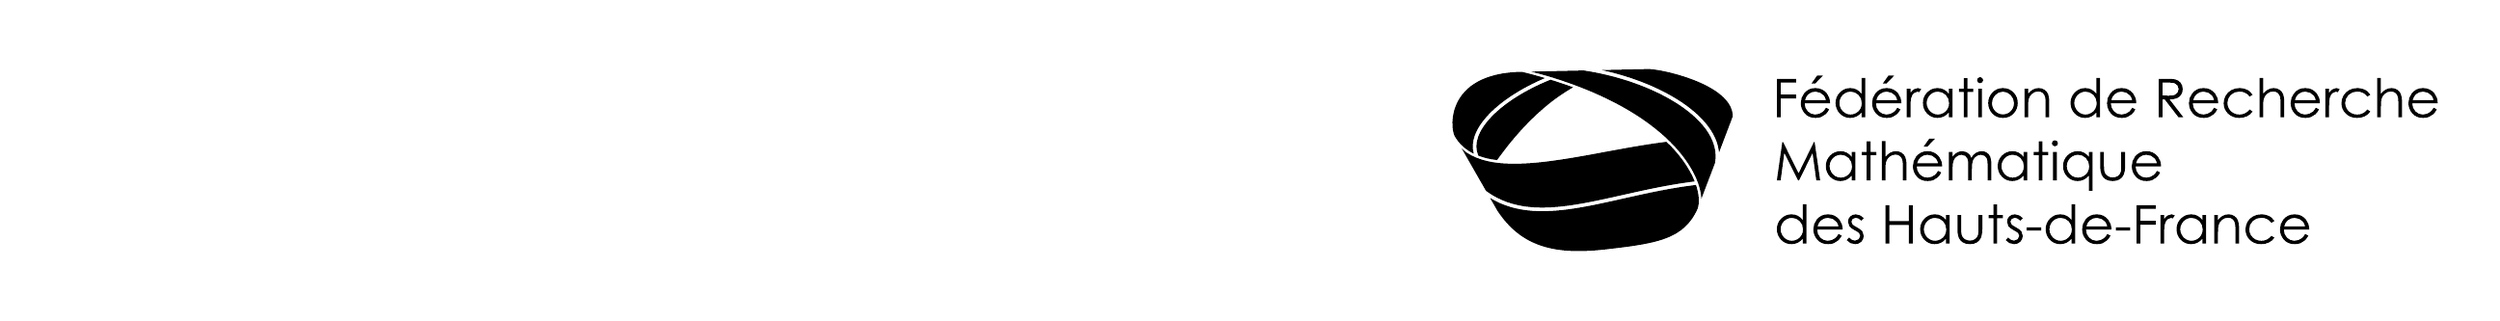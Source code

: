 % auteur du logo : Kroum Tzanev
% date : 29 juin 2020
% taille : 400x100 (rapport 4:1)
\usetikzlibrary{svg.path}


\begin{tikzpicture}[x=1pt,y=1pt,yscale=-1]
  \clip svg{M 0 0 H 400 V 100 H 0 Z};
  % Logo
  \begin{scope}[fill=black]
    \fill svg{M 97.83 43.18 C 93.97 43.66 90.03 44.28 86.05 44.95 C 81.97 45.65 77.87 46.42 73.8 47.16 C 69.73 47.93 65.7 48.66 61.75 49.3 C 57.81 49.94 53.98 50.5 50.29 50.87 C 48.44 51.06 46.64 51.2 44.88 51.28 C 43.13 51.38 41.42 51.41 39.77 51.38 C 38.12 51.35 36.53 51.26 34.99 51.1 C 33.45 50.94 31.99 50.68 30.58 50.36 C 29.22 50.04 27.88 49.62 26.59 49.09 C 25.36 48.6 24.19 47.98 23.08 47.26 H 23.07 C 22.39 46.81 21.82 46.23 21.21 45.69 L 26.56 55.03 L 30.32 61.59 C 30.4 61.61 30.47 61.64 30.54 61.69 C 40.13 68.68 51.69 68.71 64.96 66.48 C 78.05 64.28 92.71 59.89 108.47 58 C 108.13 57.17 107.77 56.35 107.37 55.55 C 106.8 54.44 106.14 53.29 105.39 52.11 C 104.63 50.93 103.76 49.73 102.79 48.51 C 101.76 47.22 100.67 45.97 99.52 44.78 C 99.03 44.27 98.42 43.73 97.83 43.18 Z M 108.96 59.35 C 93.23 61.2 78.5 65.62 65.2 67.86 C 52.72 69.95 41.42 70.11 31.84 64.24 L 34.54 68.95 C 34.54 68.95 34.54 68.96 34.54 68.96 C 39.23 76.04 44.8 80.17 51.54 82.29 C 58.28 84.42 66.21 84.52 75.54 83.43 C 84.91 82.35 92.16 81.41 97.67 79.32 C 103.16 77.23 106.93 74.05 109.52 68.34 C 109.72 67.84 109.86 67.22 109.94 66.56 C 110.03 65.88 110.05 65.13 110 64.32 C 109.95 63.51 109.83 62.64 109.62 61.71 C 109.44 60.91 109.22 60.12 108.96 59.35 Z};
    \fill svg{M 43.77 16.94 L 42.31 16.97 C 29.04 17.51 22.66 22.55 19.77 27.93 C 18.33 30.62 17.76 33.42 17.7 35.8 C 17.63 38.17 18.08 40.15 18.57 41.09 C 19.82 43.23 21.55 45.06 23.62 46.42 H 23.63 C 24.27 46.84 24.95 47.22 25.66 47.57 C 25.06 45.4 25.22 43.11 26.03 40.84 C 27.01 38.09 28.9 35.34 31.48 32.67 C 36.36 27.64 43.74 22.9 52.36 19.25 C 49.62 18.45 46.75 17.68 43.77 16.94 Z M 54.47 19.89 C 54.45 19.9 54.43 19.91 54.41 19.92 C 45.28 23.59 37.45 28.52 32.48 33.65 C 30 36.21 28.24 38.82 27.35 41.31 C 26.47 43.8 26.45 46.14 27.42 48.34 C 28.49 48.75 29.61 49.1 30.8 49.38 H 30.81 C 31.94 49.65 33.17 49.83 34.42 49.99 C 36.12 47.61 37.9 45.28 39.75 43.01 C 41.87 40.44 44.1 37.97 46.43 35.6 H 46.44 C 48.94 33.07 51.6 30.69 54.38 28.47 C 57.07 26.35 59.93 24.47 62.88 22.72 C 60.21 21.75 57.42 20.8 54.47 19.89 Z};
    \fill svg{M 91.44 15.89 C 91.29 15.88 91.16 15.88 91.06 15.89 L 91.05 15.89 L 73.76 16.27 C 85.02 18.72 95.65 22.95 103.64 28.31 C 108.38 31.49 112.21 35.07 114.67 38.94 C 116.32 41.52 117.35 44.26 117.63 47.06 L 122.75 33.6 C 122.72 30.61 121.07 28.01 118.44 25.75 C 115.79 23.47 112.16 21.59 108.41 20.1 C 104.65 18.62 100.77 17.53 97.59 16.84 C 94.81 16.23 92.51 15.92 91.44 15.89 Z M 67.04 16.42 L 47.27 16.86 C 49.66 17.49 52.08 18.11 54.29 18.78 H 54.3 C 57.56 19.78 60.66 20.83 63.59 21.91 C 66.52 22.99 69.3 24.13 71.9 25.29 C 74.53 26.45 76.97 27.64 79.28 28.86 C 81.58 30.07 83.74 31.32 85.76 32.58 C 87.77 33.83 89.65 35.11 91.38 36.39 C 93.11 37.68 94.72 38.96 96.19 40.24 C 97.67 41.52 99.02 42.82 100.24 44.09 C 101.41 45.31 102.52 46.57 103.57 47.89 C 104.56 49.13 105.45 50.37 106.23 51.58 C 107 52.77 107.68 53.96 108.26 55.11 C 108.8 56.19 109.28 57.3 109.7 58.44 C 110.09 59.5 110.37 60.53 110.6 61.5 C 110.81 62.49 110.95 63.41 111 64.27 C 111 64.34 110.99 64.4 110.99 64.47 L 116.07 51.14 C 116.07 51.1 116.07 51.06 116.08 51.02 C 116.79 47.13 115.81 43.33 113.49 39.69 C 111.17 36.04 107.49 32.57 102.86 29.47 C 93.61 23.27 80.59 18.53 67.22 16.48 C 67.16 16.47 67.1 16.45 67.04 16.42 Z};
  \end{scope}
  \begin{scope}[fill=black]
    % Fédératoin de Recherche Mathématique
    \fill svg{M 154.41 18.32 L 152.28 21.32 H 153.63 L 156.51 18.32 Z M 181.13 18.32 L 179 21.32 H 180.35 L 183.23 18.32 Z M 215.45 18.92 C 215.15 18.92 214.89 19.03 214.66 19.25 C 214.44 19.48 214.33 19.74 214.33 20.06 C 214.33 20.36 214.44 20.62 214.66 20.85 C 214.89 21.07 215.15 21.18 215.45 21.18 C 215.77 21.18 216.03 21.07 216.26 20.85 C 216.48 20.62 216.59 20.36 216.59 20.06 C 216.59 19.74 216.48 19.48 216.26 19.25 C 216.03 19.03 215.77 18.92 215.45 18.92 Z M 171.03 19.2 V 25.25 C 170.5 24.51 169.88 23.95 169.17 23.58 C 168.46 23.21 167.67 23.02 166.8 23.02 C 165.29 23.02 164 23.57 162.93 24.65 C 161.85 25.74 161.31 27.05 161.31 28.58 C 161.31 30.14 161.84 31.47 162.91 32.57 C 163.97 33.65 165.26 34.2 166.76 34.2 C 167.61 34.2 168.39 34.02 169.1 33.67 C 169.81 33.32 170.46 32.79 171.03 32.1 V 33.92 H 172.38 V 19.2 Z M 259.08 19.2 V 25.25 C 258.54 24.51 257.92 23.95 257.21 23.58 C 256.51 23.21 255.72 23.02 254.85 23.02 C 253.34 23.02 252.05 23.57 250.97 24.65 C 249.9 25.74 249.36 27.05 249.36 28.58 C 249.36 30.14 249.89 31.47 250.95 32.57 C 252.02 33.65 253.31 34.2 254.81 34.2 C 255.66 34.2 256.43 34.02 257.14 33.67 C 257.86 33.32 258.51 32.79 259.08 32.1 V 33.92 H 260.43 V 19.2 Z M 320.17 19.2 V 33.92 H 321.54 V 30.03 C 321.54 28.62 321.6 27.66 321.73 27.14 C 321.94 26.33 322.37 25.65 323.02 25.1 C 323.68 24.56 324.42 24.28 325.25 24.28 C 325.97 24.28 326.56 24.46 327 24.82 C 327.45 25.17 327.76 25.7 327.93 26.4 C 328.02 26.81 328.07 27.63 328.07 28.85 V 33.92 H 329.44 V 28.45 C 329.44 27 329.29 25.94 329 25.26 C 328.71 24.58 328.25 24.03 327.63 23.63 C 327.02 23.23 326.32 23.02 325.52 23.02 C 324.75 23.02 324.03 23.21 323.37 23.57 C 322.7 23.93 322.09 24.47 321.54 25.2 V 19.2 Z M 364.31 19.2 V 33.92 H 365.68 V 30.03 C 365.68 28.62 365.75 27.66 365.88 27.14 C 366.08 26.33 366.51 25.65 367.16 25.1 C 367.82 24.56 368.56 24.28 369.39 24.28 C 370.11 24.28 370.7 24.46 371.14 24.82 C 371.59 25.17 371.9 25.7 372.07 26.4 C 372.16 26.81 372.21 27.63 372.21 28.85 V 33.92 H 373.58 V 28.45 C 373.58 27 373.43 25.94 373.14 25.26 C 372.85 24.58 372.39 24.03 371.77 23.63 C 371.16 23.23 370.46 23.02 369.66 23.02 C 368.89 23.02 368.17 23.21 367.51 23.57 C 366.84 23.93 366.23 24.47 365.68 25.2 V 19.2 Z M 209.37 19.35 V 23.3 H 207.51 V 24.47 H 209.37 V 33.92 H 210.75 V 24.47 H 212.92 V 23.3 H 210.75 V 19.35 Z M 139.31 19.56 V 33.92 H 140.73 V 26.88 H 146.5 V 25.47 H 140.73 V 20.97 H 146.5 V 19.56 Z M 282.4 19.56 V 33.92 H 283.83 V 27.24 H 284.65 L 289.81 33.92 H 291.58 L 286.42 27.24 C 287.62 27.24 288.57 27.08 289.25 26.78 C 289.93 26.48 290.46 26.03 290.82 25.44 C 291.19 24.84 291.38 24.16 291.38 23.38 C 291.38 22.44 291.11 21.65 290.58 21.01 C 290.04 20.37 289.35 19.95 288.5 19.75 C 287.93 19.62 286.85 19.56 285.26 19.56 Z M 283.83 20.96 H 286.36 C 287.34 20.96 288.05 21.05 288.47 21.22 C 288.89 21.39 289.23 21.67 289.49 22.07 C 289.76 22.46 289.89 22.89 289.89 23.38 C 289.89 23.87 289.76 24.32 289.49 24.72 C 289.24 25.12 288.88 25.41 288.42 25.59 C 287.96 25.77 287.26 25.87 286.3 25.87 L 283.83 25.85 Z M 153.71 23.02 C 151.95 23.02 150.55 23.69 149.5 25.04 C 148.67 26.09 148.26 27.29 148.26 28.64 C 148.26 30.07 148.75 31.36 149.73 32.5 C 150.7 33.63 152.06 34.2 153.79 34.2 C 154.57 34.2 155.27 34.08 155.89 33.84 C 156.51 33.6 157.06 33.25 157.56 32.8 C 158.05 32.34 158.49 31.74 158.87 31 L 157.71 30.4 C 157.3 31.09 156.91 31.6 156.55 31.91 S 155.76 32.47 155.24 32.66 C 154.74 32.85 154.21 32.95 153.67 32.95 C 152.55 32.95 151.61 32.55 150.85 31.76 C 150.09 30.97 149.69 29.95 149.67 28.72 H 159.22 C 159.21 27.27 158.81 26.05 158.05 25.08 C 156.97 23.71 155.52 23.02 153.71 23.02 Z M 180.43 23.02 C 178.67 23.02 177.27 23.69 176.22 25.04 C 175.39 26.09 174.98 27.29 174.98 28.64 C 174.98 30.07 175.47 31.36 176.45 32.5 C 177.42 33.63 178.78 34.2 180.51 34.2 C 181.29 34.2 181.99 34.08 182.61 33.84 C 183.23 33.6 183.78 33.25 184.28 32.8 C 184.77 32.34 185.21 31.74 185.59 31 L 184.43 30.4 C 184.02 31.09 183.63 31.6 183.27 31.91 S 182.48 32.47 181.96 32.66 C 181.45 32.85 180.93 32.95 180.39 32.95 C 179.27 32.95 178.33 32.55 177.57 31.76 C 176.81 30.97 176.41 29.95 176.39 28.72 H 185.94 C 185.92 27.27 185.53 26.05 184.77 25.08 C 183.68 23.71 182.24 23.02 180.43 23.02 Z M 192.14 23.02 C 191.64 23.02 191.16 23.18 190.69 23.48 C 190.23 23.78 189.79 24.24 189.37 24.85 V 23.3 H 187.98 V 33.92 H 189.37 V 30.33 C 189.37 28.49 189.46 27.26 189.63 26.66 C 189.85 25.87 190.17 25.29 190.6 24.92 C 191.02 24.54 191.46 24.35 191.91 24.35 C 192.11 24.35 192.35 24.41 192.64 24.54 L 193.35 23.39 C 192.92 23.14 192.52 23.02 192.14 23.02 Z M 199.52 23.02 C 198.01 23.02 196.72 23.57 195.64 24.65 C 194.57 25.74 194.03 27.05 194.03 28.58 C 194.03 30.14 194.56 31.47 195.62 32.57 C 196.69 33.65 197.98 34.2 199.48 34.2 C 200.33 34.2 201.11 34.02 201.82 33.67 C 202.53 33.32 203.18 32.79 203.75 32.1 V 33.92 H 205.1 V 23.3 H 203.75 V 25.25 C 203.22 24.51 202.59 23.95 201.88 23.58 C 201.18 23.21 200.39 23.02 199.52 23.02 Z M 224.03 23.02 C 222.39 23.02 221.04 23.62 219.96 24.81 C 218.98 25.89 218.5 27.17 218.5 28.64 C 218.5 30.12 219.01 31.42 220.04 32.54 C 221.07 33.64 222.41 34.2 224.03 34.2 C 225.65 34.2 226.98 33.64 228.01 32.54 C 229.04 31.42 229.56 30.12 229.56 28.64 C 229.56 27.16 229.07 25.88 228.1 24.8 C 227.02 23.62 225.67 23.02 224.03 23.02 Z M 237.44 23.02 C 236.66 23.02 235.94 23.21 235.27 23.57 C 234.61 23.93 234 24.47 233.46 25.2 V 23.3 H 232.09 V 33.92 H 233.46 V 30.03 C 233.46 28.63 233.52 27.66 233.65 27.14 C 233.86 26.33 234.29 25.65 234.94 25.1 C 235.6 24.56 236.34 24.28 237.17 24.28 C 237.89 24.28 238.48 24.46 238.93 24.82 C 239.38 25.17 239.68 25.7 239.84 26.4 C 239.95 26.81 240 27.63 240 28.85 V 33.92 H 241.36 V 28.45 C 241.36 27.01 241.21 25.94 240.92 25.26 C 240.63 24.58 240.17 24.03 239.55 23.63 C 238.94 23.23 238.24 23.02 237.44 23.02 Z M 268.48 23.02 C 266.72 23.02 265.32 23.69 264.27 25.04 C 263.44 26.09 263.03 27.29 263.03 28.64 C 263.03 30.07 263.52 31.36 264.49 32.5 C 265.47 33.63 266.82 34.2 268.55 34.2 C 269.34 34.2 270.04 34.08 270.65 33.84 C 271.27 33.6 271.83 33.25 272.32 32.8 C 272.82 32.34 273.25 31.74 273.63 31 L 272.48 30.4 C 272.06 31.09 271.68 31.6 271.32 31.91 S 270.52 32.47 270.01 32.66 C 269.5 32.85 268.98 32.95 268.44 32.95 C 267.32 32.95 266.38 32.55 265.62 31.76 C 264.85 30.97 264.46 29.95 264.43 28.72 H 273.98 C 273.97 27.27 273.58 26.05 272.81 25.08 C 271.73 23.71 270.29 23.02 268.48 23.02 Z M 299.18 23.02 C 297.42 23.02 296.02 23.69 294.97 25.04 C 294.14 26.09 293.73 27.29 293.73 28.64 C 293.73 30.07 294.22 31.36 295.2 32.5 C 296.17 33.63 297.53 34.2 299.26 34.2 C 300.04 34.2 300.74 34.08 301.36 33.84 C 301.98 33.6 302.53 33.25 303.03 32.8 C 303.52 32.34 303.96 31.74 304.34 31 L 303.18 30.4 C 302.77 31.09 302.38 31.6 302.02 31.91 C 301.66 32.22 301.23 32.47 300.71 32.66 C 300.2 32.85 299.68 32.95 299.14 32.95 C 298.02 32.95 297.08 32.55 296.32 31.76 C 295.56 30.97 295.16 29.95 295.14 28.72 H 304.69 C 304.67 27.27 304.28 26.05 303.52 25.08 C 302.43 23.71 300.99 23.02 299.18 23.02 Z M 312.7 23.02 C 311.58 23.02 310.56 23.27 309.66 23.77 C 308.75 24.26 308.04 24.95 307.52 25.84 C 307.01 26.72 306.75 27.67 306.75 28.7 C 306.75 30.23 307.3 31.53 308.41 32.59 C 309.52 33.66 310.91 34.2 312.59 34.2 C 313.68 34.2 314.66 33.99 315.51 33.57 C 316.37 33.15 317.05 32.56 317.56 31.79 L 316.47 31.08 C 315.49 32.32 314.21 32.95 312.65 32.95 C 311.79 32.95 311.02 32.76 310.33 32.38 C 309.65 32 309.11 31.47 308.71 30.79 C 308.32 30.1 308.13 29.37 308.13 28.6 C 308.13 27.41 308.55 26.4 309.4 25.56 C 310.26 24.73 311.34 24.31 312.64 24.31 C 314.26 24.31 315.54 24.93 316.47 26.18 L 317.56 25.5 C 317.24 24.97 316.85 24.53 316.4 24.19 S 315.38 23.56 314.73 23.35 C 314.08 23.13 313.4 23.02 312.7 23.02 Z M 337.3 23.02 C 335.55 23.02 334.14 23.69 333.1 25.04 C 332.27 26.09 331.86 27.29 331.86 28.64 C 331.86 30.07 332.34 31.36 333.32 32.5 C 334.3 33.63 335.65 34.2 337.38 34.2 C 338.16 34.2 338.86 34.08 339.48 33.84 C 340.1 33.6 340.66 33.25 341.15 32.8 C 341.65 32.34 342.08 31.74 342.46 31 L 341.31 30.4 C 340.89 31.09 340.5 31.6 340.15 31.91 C 339.79 32.22 339.35 32.47 338.84 32.66 C 338.33 32.85 337.81 32.95 337.27 32.95 C 336.15 32.95 335.2 32.55 334.44 31.76 C 333.68 30.97 333.29 29.95 333.26 28.72 H 342.81 C 342.8 27.27 342.41 26.05 341.64 25.08 C 340.56 23.71 339.11 23.02 337.3 23.02 Z M 349.01 23.02 C 348.51 23.02 348.03 23.18 347.57 23.48 C 347.11 23.78 346.67 24.24 346.25 24.85 V 23.3 H 344.85 V 33.92 H 346.25 V 30.33 C 346.25 28.49 346.33 27.26 346.5 26.66 C 346.72 25.87 347.05 25.29 347.47 24.92 C 347.89 24.54 348.33 24.35 348.79 24.35 C 348.98 24.35 349.23 24.41 349.51 24.54 L 350.22 23.39 C 349.79 23.14 349.39 23.02 349.01 23.02 Z M 356.84 23.02 C 355.72 23.02 354.7 23.27 353.8 23.77 C 352.89 24.26 352.18 24.95 351.66 25.84 C 351.15 26.72 350.89 27.67 350.89 28.7 C 350.89 30.23 351.44 31.53 352.55 32.59 C 353.66 33.66 355.05 34.2 356.73 34.2 C 357.82 34.2 358.8 33.99 359.65 33.57 C 360.51 33.15 361.19 32.56 361.7 31.79 L 360.62 31.08 C 359.63 32.32 358.35 32.95 356.79 32.95 C 355.93 32.95 355.16 32.76 354.47 32.38 C 353.79 32 353.25 31.47 352.85 30.79 C 352.46 30.1 352.27 29.37 352.27 28.6 C 352.27 27.41 352.69 26.4 353.54 25.56 C 354.4 24.73 355.48 24.31 356.78 24.31 C 358.4 24.31 359.68 24.93 360.62 26.18 L 361.7 25.5 C 361.38 24.97 360.99 24.53 360.54 24.19 C 360.08 23.84 359.52 23.56 358.87 23.35 C 358.22 23.13 357.54 23.02 356.84 23.02 Z M 381.44 23.02 C 379.69 23.02 378.28 23.69 377.24 25.04 C 376.41 26.09 376 27.29 376 28.64 C 376 30.07 376.48 31.36 377.46 32.5 C 378.44 33.63 379.79 34.2 381.52 34.2 C 382.3 34.2 383 34.08 383.62 33.84 C 384.24 33.6 384.8 33.25 385.29 32.8 C 385.79 32.34 386.22 31.74 386.6 31 L 385.45 30.4 C 385.03 31.09 384.64 31.6 384.29 31.91 S 383.49 32.47 382.98 32.66 C 382.47 32.85 381.95 32.95 381.41 32.95 C 380.29 32.95 379.34 32.55 378.58 31.76 C 377.82 30.97 377.43 29.95 377.4 28.72 H 386.95 C 386.94 27.27 386.55 26.05 385.78 25.08 C 384.7 23.71 383.25 23.02 381.44 23.02 Z M 214.77 23.3 V 33.92 H 216.15 V 23.3 Z M 153.73 24.33 C 154.36 24.33 154.96 24.47 155.54 24.73 C 156.11 25 156.57 25.35 156.91 25.79 C 157.26 26.22 157.53 26.81 157.71 27.54 H 149.8 C 150.08 26.56 150.5 25.83 151.04 25.34 C 151.79 24.67 152.69 24.33 153.73 24.33 Z M 180.45 24.33 C 181.08 24.33 181.68 24.47 182.26 24.73 C 182.83 25 183.29 25.35 183.63 25.79 C 183.98 26.22 184.25 26.81 184.43 27.54 H 176.52 C 176.8 26.56 177.22 25.83 177.76 25.34 C 178.51 24.67 179.41 24.33 180.45 24.33 Z M 268.5 24.33 C 269.13 24.33 269.73 24.47 270.3 24.73 C 270.88 25 271.33 25.35 271.68 25.79 C 272.03 26.22 272.3 26.81 272.48 27.54 H 264.57 C 264.85 26.56 265.26 25.83 265.81 25.34 C 266.56 24.67 267.45 24.33 268.5 24.33 Z M 299.2 24.33 C 299.83 24.33 300.43 24.47 301.01 24.73 C 301.58 25 302.04 25.35 302.38 25.79 C 302.73 26.22 303 26.81 303.18 27.54 H 295.27 C 295.55 26.56 295.97 25.83 296.51 25.34 C 297.26 24.67 298.16 24.33 299.2 24.33 Z M 337.32 24.33 C 337.96 24.33 338.56 24.47 339.13 24.73 C 339.7 25 340.16 25.35 340.51 25.79 C 340.86 26.22 341.13 26.81 341.31 27.54 H 333.4 C 333.68 26.56 334.09 25.83 334.64 25.34 C 335.39 24.67 336.28 24.33 337.32 24.33 Z M 381.46 24.33 C 382.1 24.33 382.7 24.47 383.27 24.73 C 383.84 25 384.3 25.35 384.65 25.79 C 385 26.22 385.27 26.81 385.45 27.54 H 377.54 C 377.82 26.56 378.23 25.83 378.78 25.34 C 379.53 24.67 380.42 24.33 381.46 24.33 Z M 166.91 24.34 C 168.1 24.34 169.1 24.76 169.9 25.58 C 170.72 26.41 171.12 27.44 171.12 28.67 C 171.12 29.48 170.94 30.2 170.58 30.85 C 170.22 31.49 169.7 32 169.03 32.38 C 168.36 32.76 167.65 32.95 166.9 32.95 C 166.16 32.95 165.47 32.76 164.82 32.38 C 164.17 32 163.66 31.46 163.27 30.78 C 162.89 30.09 162.7 29.38 162.7 28.63 C 162.7 27.87 162.88 27.16 163.26 26.48 C 163.65 25.8 164.16 25.28 164.81 24.91 C 165.45 24.53 166.15 24.34 166.91 24.34 Z M 199.63 24.34 C 200.81 24.34 201.81 24.76 202.62 25.58 C 203.43 26.41 203.84 27.44 203.84 28.67 C 203.84 29.48 203.66 30.2 203.29 30.85 C 202.93 31.49 202.42 32 201.75 32.38 C 201.08 32.76 200.37 32.95 199.62 32.95 C 198.88 32.95 198.18 32.76 197.53 32.38 C 196.89 32 196.37 31.46 195.99 30.78 C 195.6 30.09 195.41 29.38 195.41 28.63 C 195.41 27.87 195.6 27.16 195.98 26.48 C 196.36 25.8 196.88 25.28 197.52 24.91 C 198.16 24.53 198.87 24.34 199.63 24.34 Z M 254.96 24.34 C 256.15 24.34 257.14 24.76 257.95 25.58 C 258.76 26.41 259.17 27.44 259.17 28.67 C 259.17 29.48 258.99 30.2 258.62 30.85 C 258.27 31.49 257.75 32 257.08 32.38 C 256.41 32.76 255.7 32.95 254.95 32.95 C 254.21 32.95 253.51 32.76 252.86 32.38 C 252.22 32 251.7 31.46 251.32 30.78 C 250.94 30.09 250.74 29.38 250.74 28.63 C 250.74 27.87 250.93 27.16 251.31 26.48 C 251.69 25.8 252.21 25.28 252.85 24.91 C 253.5 24.53 254.2 24.34 254.96 24.34 Z M 224.03 24.36 C 225.16 24.36 226.13 24.78 226.94 25.62 C 227.76 26.46 228.17 27.48 228.17 28.67 C 228.17 29.44 227.99 30.15 227.62 30.82 C 227.25 31.48 226.75 32 226.11 32.36 C 225.48 32.72 224.79 32.9 224.03 32.9 C 223.28 32.9 222.59 32.72 221.95 32.36 C 221.32 32 220.82 31.48 220.45 30.82 C 220.08 30.15 219.89 29.44 219.89 28.67 C 219.89 27.48 220.3 26.46 221.11 25.62 S 222.9 24.36 224.03 24.36 Z};
    \fill svg{M 196.43 41.98 L 194.3 44.99 H 195.65 L 198.53 41.98 Z M 243.49 42.58 C 243.19 42.58 242.92 42.69 242.7 42.92 C 242.48 43.14 242.37 43.4 242.37 43.72 C 242.37 44.02 242.48 44.29 242.7 44.51 C 242.92 44.73 243.19 44.84 243.49 44.84 C 243.8 44.84 244.07 44.73 244.29 44.51 C 244.51 44.29 244.62 44.02 244.62 43.72 C 244.62 43.4 244.51 43.14 244.29 42.92 C 244.07 42.69 243.8 42.58 243.49 42.58 Z M 178.6 42.86 V 57.58 H 179.97 V 53.69 C 179.97 52.28 180.03 51.32 180.16 50.8 C 180.37 49.99 180.8 49.31 181.45 48.77 C 182.11 48.22 182.85 47.95 183.68 47.95 C 184.4 47.95 184.98 48.12 185.42 48.48 C 185.87 48.83 186.18 49.36 186.35 50.06 C 186.45 50.47 186.5 51.29 186.5 52.52 V 57.58 H 187.87 V 52.12 C 187.87 50.66 187.72 49.6 187.43 48.92 C 187.13 48.24 186.68 47.69 186.06 47.29 C 185.45 46.89 184.74 46.69 183.95 46.69 C 183.17 46.69 182.46 46.87 181.79 47.23 C 181.13 47.59 180.52 48.13 179.97 48.86 V 42.86 Z M 172.99 43.01 V 46.96 H 171.13 V 48.13 H 172.99 V 57.58 H 174.37 V 48.13 H 176.54 V 46.96 H 174.37 V 43.01 Z M 237.41 43.01 V 46.96 H 235.54 V 48.13 H 237.41 V 57.58 H 238.78 V 48.13 H 240.95 V 46.96 H 238.78 V 43.01 Z M 141.34 43.22 L 139.3 57.58 H 140.69 L 142.08 47.23 L 147.23 57.58 H 147.59 L 152.67 47.31 L 154.08 57.58 H 155.49 L 153.43 43.22 H 153.2 L 147.42 55.01 L 141.58 43.22 Z M 163.14 46.69 C 161.63 46.69 160.34 47.23 159.26 48.32 C 158.19 49.4 157.65 50.71 157.65 52.24 C 157.65 53.8 158.18 55.13 159.24 56.23 C 160.31 57.31 161.6 57.86 163.1 57.86 C 163.95 57.86 164.72 57.68 165.43 57.33 C 166.15 56.98 166.8 56.45 167.37 55.76 V 57.58 H 168.72 V 46.96 H 167.37 V 48.91 C 166.83 48.17 166.21 47.61 165.5 47.24 C 164.8 46.87 164.01 46.69 163.14 46.69 Z M 195.73 46.69 C 193.97 46.69 192.57 47.36 191.52 48.7 C 190.69 49.75 190.28 50.95 190.28 52.3 C 190.28 53.73 190.77 55.02 191.74 56.16 C 192.72 57.29 194.07 57.86 195.81 57.86 C 196.59 57.86 197.29 57.74 197.91 57.51 C 198.52 57.26 199.08 56.92 199.58 56.46 C 200.07 56 200.51 55.41 200.88 54.66 L 199.73 54.06 C 199.31 54.75 198.93 55.26 198.57 55.57 C 198.21 55.88 197.77 56.13 197.26 56.32 C 196.75 56.51 196.23 56.61 195.69 56.61 C 194.57 56.61 193.63 56.21 192.87 55.43 C 192.1 54.63 191.71 53.62 191.68 52.38 H 201.24 C 201.22 50.93 200.83 49.72 200.06 48.75 C 198.98 47.37 197.54 46.69 195.73 46.69 Z M 208.78 46.69 C 208.02 46.69 207.3 46.89 206.61 47.31 C 206.11 47.62 205.62 48.12 205.14 48.79 V 46.96 H 203.78 V 57.58 H 205.14 V 53.08 C 205.14 51.75 205.27 50.77 205.53 50.12 C 205.8 49.48 206.21 48.97 206.75 48.59 C 207.31 48.21 207.9 48.01 208.53 48.01 C 209.08 48.01 209.55 48.15 209.95 48.43 C 210.34 48.71 210.62 49.07 210.78 49.54 C 210.94 49.99 211.02 50.86 211.02 52.14 V 57.58 H 212.38 V 53.42 C 212.38 51.9 212.51 50.81 212.76 50.16 C 213.01 49.51 213.41 48.99 213.96 48.6 C 214.51 48.21 215.12 48.01 215.79 48.01 C 216.33 48.01 216.8 48.14 217.19 48.4 C 217.59 48.66 217.87 49.01 218.03 49.44 C 218.2 49.86 218.28 50.64 218.28 51.78 V 57.58 H 219.67 V 51.78 C 219.67 50.45 219.54 49.46 219.26 48.79 C 218.99 48.13 218.57 47.61 218 47.24 C 217.44 46.87 216.8 46.69 216.06 46.69 C 215.27 46.69 214.54 46.9 213.85 47.34 C 213.17 47.77 212.6 48.4 212.14 49.23 C 211.93 48.61 211.68 48.13 211.38 47.8 C 211.09 47.46 210.71 47.19 210.25 46.99 C 209.79 46.79 209.3 46.69 208.78 46.69 Z M 227.55 46.69 C 226.04 46.69 224.75 47.23 223.68 48.32 C 222.6 49.4 222.07 50.71 222.07 52.24 C 222.07 53.8 222.6 55.13 223.66 56.23 C 224.73 57.31 226.01 57.86 227.52 57.86 C 228.36 57.86 229.14 57.68 229.85 57.33 C 230.57 56.98 231.21 56.45 231.78 55.76 V 57.58 H 233.13 V 46.96 H 231.78 V 48.91 C 231.25 48.17 230.63 47.61 229.92 47.24 C 229.21 46.87 228.43 46.69 227.55 46.69 Z M 252.04 46.69 C 250.53 46.69 249.23 47.23 248.16 48.32 C 247.09 49.4 246.55 50.71 246.55 52.24 C 246.55 53.8 247.08 55.13 248.14 56.23 C 249.21 57.31 250.49 57.86 252 57.86 C 252.84 57.86 253.62 57.68 254.33 57.33 C 255.05 56.98 255.69 56.45 256.27 55.76 V 61.47 H 257.61 V 46.96 H 256.27 V 48.91 C 255.73 48.17 255.11 47.61 254.4 47.24 C 253.7 46.87 252.91 46.68 252.04 46.68 Z M 277.76 46.69 C 276 46.69 274.6 47.36 273.55 48.7 C 272.72 49.75 272.31 50.95 272.31 52.3 C 272.31 53.73 272.8 55.02 273.78 56.16 C 274.75 57.29 276.11 57.86 277.84 57.86 C 278.62 57.86 279.32 57.74 279.94 57.51 C 280.56 57.26 281.11 56.92 281.61 56.46 C 282.1 56 282.54 55.41 282.92 54.66 L 281.76 54.06 C 281.35 54.75 280.96 55.26 280.6 55.57 S 279.81 56.13 279.29 56.32 C 278.78 56.51 278.26 56.61 277.72 56.61 C 276.6 56.61 275.66 56.21 274.9 55.43 C 274.14 54.63 273.74 53.62 273.72 52.38 H 283.27 C 283.25 50.93 282.86 49.72 282.1 48.75 C 281.01 47.37 279.57 46.69 277.76 46.69 Z M 242.81 46.96 V 57.58 H 244.19 V 46.96 Z M 260.49 46.96 V 52.08 C 260.49 53.59 260.66 54.72 261 55.47 C 261.35 56.22 261.86 56.81 262.56 57.23 C 263.25 57.65 264.12 57.86 265.15 57.86 C 266.19 57.86 267.05 57.65 267.73 57.23 C 268.42 56.81 268.94 56.23 269.27 55.48 C 269.62 54.74 269.79 53.64 269.79 52.17 V 46.96 H 268.39 V 51.92 C 268.39 53.25 268.33 54.12 268.19 54.53 C 267.99 55.13 267.62 55.61 267.09 55.98 C 266.56 56.35 265.91 56.53 265.15 56.53 C 264.39 56.53 263.73 56.34 263.18 55.96 C 262.63 55.58 262.26 55.07 262.07 54.42 C 261.94 53.96 261.87 53.13 261.87 51.92 V 46.96 Z M 195.75 47.99 C 196.38 47.99 196.98 48.13 197.56 48.39 C 198.13 48.66 198.59 49.01 198.93 49.45 C 199.28 49.88 199.55 50.47 199.73 51.2 H 191.82 C 192.1 50.22 192.52 49.49 193.06 49 C 193.81 48.33 194.71 47.99 195.75 47.99 Z M 277.78 47.99 C 278.41 47.99 279.01 48.13 279.59 48.39 C 280.16 48.66 280.62 49.01 280.96 49.45 C 281.31 49.88 281.58 50.47 281.76 51.2 H 273.85 C 274.13 50.22 274.55 49.49 275.09 49 C 275.84 48.33 276.74 47.99 277.78 47.99 Z M 163.25 48 C 164.43 48 165.43 48.42 166.24 49.24 C 167.05 50.07 167.46 51.1 167.46 52.33 C 167.46 53.14 167.28 53.86 166.91 54.51 C 166.55 55.15 166.04 55.66 165.37 56.04 S 163.99 56.61 163.24 56.61 C 162.5 56.61 161.8 56.42 161.15 56.04 C 160.51 55.66 159.99 55.12 159.61 54.44 C 159.22 53.76 159.03 53.04 159.03 52.29 C 159.03 51.54 159.22 50.82 159.6 50.14 C 159.98 49.47 160.5 48.94 161.14 48.57 C 161.78 48.19 162.49 48 163.25 48 Z M 227.66 48 C 228.85 48 229.84 48.42 230.65 49.24 C 231.47 50.07 231.87 51.1 231.87 52.33 C 231.87 53.14 231.69 53.86 231.33 54.51 C 230.97 55.15 230.45 55.66 229.78 56.04 S 228.4 56.61 227.65 56.61 C 226.91 56.61 226.21 56.42 225.56 56.04 C 224.92 55.66 224.41 55.12 224.02 54.44 C 223.64 53.76 223.44 53.04 223.44 52.29 C 223.44 51.54 223.63 50.82 224.01 50.14 C 224.4 49.47 224.91 48.94 225.55 48.57 C 226.2 48.19 226.9 48 227.66 48 Z M 252.15 48 C 253.33 48 254.33 48.42 255.13 49.24 C 255.95 50.07 256.35 51.1 256.35 52.33 C 256.35 53.14 256.17 53.86 255.81 54.51 C 255.45 55.15 254.94 55.66 254.26 56.04 C 253.59 56.42 252.88 56.61 252.14 56.61 C 251.39 56.61 250.7 56.42 250.05 56.04 C 249.4 55.66 248.89 55.12 248.5 54.44 C 248.12 53.76 247.93 53.04 247.93 52.29 C 247.93 51.54 248.12 50.82 248.49 50.14 C 248.88 49.47 249.39 48.94 250.04 48.57 C 250.68 48.19 251.38 48 252.15 48 Z};
    % des Hauts-de-France
    \fill svg{M 149.02 66.52 V 72.57 C 148.49 71.83 147.86 71.27 147.15 70.9 C 146.45 70.53 145.66 70.35 144.79 70.35 C 143.28 70.35 141.99 70.89 140.91 71.98 S 139.3 74.37 139.3 75.9 C 139.3 77.46 139.83 78.79 140.9 79.89 C 141.96 80.97 143.25 81.52 144.75 81.52 C 145.6 81.52 146.38 81.34 147.09 80.99 C 147.8 80.64 148.45 80.11 149.02 79.42 V 81.24 H 150.37 V 66.52 Z M 249.76 66.52 V 72.57 C 249.23 71.83 248.6 71.27 247.89 70.9 C 247.19 70.53 246.4 70.35 245.53 70.35 C 244.02 70.35 242.73 70.89 241.65 71.98 C 240.58 73.06 240.04 74.37 240.04 75.9 C 240.04 77.46 240.57 78.79 241.64 79.89 C 242.7 80.97 243.99 81.52 245.49 81.52 C 246.34 81.52 247.12 81.34 247.83 80.99 C 248.54 80.64 249.19 80.11 249.76 79.42 V 81.24 H 251.11 V 66.52 Z M 220.48 66.67 V 70.62 H 218.62 V 71.79 H 220.48 V 81.24 H 221.86 V 71.79 H 224.03 V 70.62 H 221.86 V 66.67 Z M 180 66.88 V 81.24 H 181.45 V 74.31 H 188.75 V 81.24 H 190.2 V 66.88 H 188.75 V 72.9 H 181.45 V 66.88 Z M 274.09 66.88 V 81.24 H 275.51 V 74.2 H 281.28 V 72.79 H 275.51 V 68.29 H 281.28 V 66.88 Z M 158.42 70.35 C 156.66 70.35 155.26 71.02 154.21 72.36 C 153.38 73.41 152.97 74.61 152.97 75.96 C 152.97 77.39 153.46 78.68 154.43 79.82 C 155.41 80.95 156.76 81.52 158.49 81.52 C 159.28 81.52 159.98 81.4 160.59 81.17 C 161.21 80.92 161.77 80.58 162.26 80.12 C 162.76 79.66 163.19 79.07 163.57 78.32 L 162.42 77.72 C 162 78.41 161.62 78.92 161.26 79.23 S 160.46 79.79 159.95 79.98 C 159.44 80.17 158.92 80.27 158.38 80.27 C 157.26 80.27 156.32 79.87 155.55 79.09 C 154.79 78.29 154.4 77.28 154.37 76.04 H 163.92 C 163.91 74.59 163.52 73.38 162.75 72.41 C 161.67 71.03 160.23 70.35 158.42 70.35 Z M 168.88 70.35 C 168.04 70.35 167.34 70.61 166.79 71.15 C 166.24 71.68 165.96 72.35 165.96 73.16 C 165.96 73.78 166.14 74.33 166.48 74.81 C 166.83 75.29 167.48 75.78 168.44 76.27 C 169.33 76.73 169.9 77.11 170.15 77.41 C 170.41 77.71 170.54 78.06 170.54 78.45 C 170.54 78.93 170.34 79.34 169.96 79.69 C 169.57 80.04 169.11 80.22 168.56 80.22 C 167.78 80.22 167.04 79.82 166.35 79.04 L 165.49 80.01 C 165.85 80.48 166.31 80.85 166.86 81.12 C 167.42 81.38 168.01 81.52 168.62 81.52 C 169.54 81.52 170.3 81.21 170.92 80.61 S 171.83 79.26 171.83 78.39 C 171.83 77.77 171.66 77.22 171.3 76.72 C 170.93 76.23 170.24 75.73 169.23 75.2 C 168.39 74.77 167.85 74.39 167.59 74.08 C 167.33 73.76 167.2 73.43 167.2 73.09 C 167.2 72.7 167.35 72.36 167.66 72.06 C 167.98 71.77 168.36 71.62 168.81 71.62 C 169.5 71.62 170.22 71.98 170.95 72.69 L 171.82 71.78 C 170.83 70.82 169.85 70.35 168.88 70.35 Z M 198.48 70.35 C 196.97 70.35 195.68 70.89 194.61 71.98 C 193.53 73.06 193 74.37 193 75.9 C 193 77.46 193.53 78.79 194.59 79.89 C 195.66 80.97 196.94 81.52 198.44 81.52 C 199.29 81.52 200.07 81.34 200.78 80.99 C 201.5 80.64 202.14 80.11 202.71 79.42 V 81.24 H 204.06 V 70.62 H 202.71 V 72.57 C 202.18 71.83 201.56 71.27 200.85 70.9 C 200.14 70.53 199.36 70.35 198.48 70.35 Z M 228.48 70.35 C 227.64 70.35 226.95 70.61 226.39 71.15 C 225.85 71.68 225.57 72.35 225.57 73.16 C 225.57 73.78 225.75 74.33 226.09 74.81 C 226.44 75.29 227.09 75.78 228.04 76.27 C 228.94 76.73 229.51 77.11 229.76 77.41 C 230.02 77.71 230.14 78.06 230.14 78.45 C 230.14 78.93 229.95 79.34 229.57 79.69 C 229.18 80.04 228.72 80.22 228.17 80.22 C 227.39 80.22 226.65 79.82 225.95 79.04 L 225.1 80.01 C 225.46 80.48 225.92 80.85 226.47 81.12 C 227.03 81.38 227.62 81.52 228.23 81.52 C 229.15 81.52 229.91 81.21 230.53 80.61 C 231.14 80 231.44 79.26 231.44 78.39 C 231.44 77.77 231.26 77.22 230.91 76.72 C 230.54 76.23 229.85 75.73 228.84 75.2 C 228 74.77 227.46 74.39 227.2 74.08 C 226.93 73.76 226.8 73.43 226.8 73.09 C 226.8 72.7 226.96 72.36 227.27 72.06 C 227.59 71.77 227.97 71.62 228.42 71.62 C 229.11 71.62 229.83 71.98 230.55 72.69 L 231.43 71.78 C 230.44 70.82 229.46 70.35 228.48 70.35 Z M 259.16 70.35 C 257.4 70.35 256 71.02 254.95 72.36 C 254.12 73.41 253.71 74.61 253.71 75.96 C 253.71 77.39 254.2 78.68 255.17 79.82 C 256.15 80.95 257.5 81.52 259.24 81.52 C 260.02 81.52 260.72 81.4 261.34 81.17 C 261.95 80.92 262.51 80.58 263.01 80.12 C 263.5 79.66 263.94 79.07 264.31 78.32 L 263.16 77.72 C 262.75 78.41 262.36 78.92 262 79.23 C 261.64 79.54 261.21 79.79 260.69 79.98 C 260.18 80.17 259.66 80.27 259.12 80.27 C 258 80.27 257.06 79.87 256.3 79.09 C 255.53 78.29 255.14 77.28 255.12 76.04 H 264.67 C 264.65 74.59 264.26 73.38 263.49 72.41 C 262.41 71.03 260.97 70.35 259.16 70.35 Z M 287.2 70.35 C 286.69 70.35 286.21 70.5 285.75 70.8 C 285.29 71.1 284.85 71.56 284.43 72.17 V 70.62 H 283.03 V 81.24 H 284.43 V 77.65 C 284.43 75.81 284.52 74.58 284.69 73.98 C 284.91 73.19 285.23 72.61 285.65 72.24 C 286.08 71.86 286.51 71.67 286.97 71.67 C 287.17 71.67 287.41 71.74 287.69 71.86 L 288.41 70.71 C 287.98 70.47 287.57 70.35 287.2 70.35 Z M 294.58 70.35 C 293.07 70.35 291.78 70.89 290.7 71.98 C 289.63 73.06 289.09 74.37 289.09 75.9 C 289.09 77.46 289.62 78.79 290.68 79.89 C 291.75 80.97 293.03 81.52 294.54 81.52 C 295.39 81.52 296.16 81.34 296.87 80.99 C 297.59 80.64 298.23 80.11 298.81 79.42 V 81.24 H 300.15 V 70.62 H 298.81 V 72.57 C 298.27 71.83 297.65 71.27 296.94 70.9 C 296.24 70.53 295.45 70.35 294.58 70.35 Z M 308.59 70.35 C 307.81 70.35 307.09 70.53 306.42 70.89 C 305.76 71.25 305.15 71.79 304.61 72.52 V 70.62 H 303.24 V 81.24 H 304.61 V 77.35 C 304.61 75.95 304.67 74.98 304.8 74.46 C 305.01 73.65 305.44 72.97 306.09 72.43 C 306.75 71.88 307.49 71.6 308.32 71.6 C 309.04 71.6 309.63 71.78 310.08 72.14 C 310.53 72.49 310.83 73.02 310.99 73.72 C 311.1 74.13 311.15 74.95 311.15 76.18 V 81.24 H 312.51 V 75.77 C 312.51 74.33 312.36 73.27 312.07 72.58 S 311.32 71.35 310.7 70.95 C 310.09 70.55 309.39 70.35 308.59 70.35 Z M 320.88 70.35 C 319.76 70.35 318.74 70.59 317.84 71.09 S 316.22 72.27 315.7 73.16 C 315.19 74.04 314.93 74.99 314.93 76.02 C 314.93 77.55 315.48 78.85 316.59 79.92 S 319.09 81.52 320.77 81.52 C 321.86 81.52 322.84 81.31 323.69 80.89 C 324.55 80.47 325.23 79.88 325.74 79.11 L 324.66 78.4 C 323.67 79.65 322.39 80.27 320.83 80.27 C 319.98 80.27 319.2 80.08 318.51 79.7 C 317.83 79.32 317.29 78.79 316.89 78.11 C 316.5 77.43 316.31 76.7 316.31 75.92 C 316.31 74.73 316.73 73.72 317.59 72.88 C 318.45 72.05 319.52 71.63 320.82 71.63 C 322.44 71.63 323.72 72.26 324.66 73.5 L 325.74 72.83 C 325.42 72.29 325.03 71.85 324.58 71.51 C 324.12 71.16 323.57 70.88 322.91 70.67 C 322.26 70.45 321.58 70.35 320.88 70.35 Z M 333.3 70.35 C 331.54 70.35 330.14 71.02 329.09 72.36 C 328.26 73.41 327.85 74.61 327.85 75.96 C 327.85 77.39 328.34 78.68 329.31 79.82 C 330.29 80.95 331.65 81.52 333.38 81.52 C 334.16 81.52 334.86 81.4 335.48 81.17 C 336.09 80.92 336.65 80.58 337.15 80.12 C 337.64 79.66 338.08 79.07 338.46 78.32 L 337.3 77.72 C 336.89 78.41 336.5 78.92 336.14 79.23 C 335.78 79.54 335.35 79.79 334.83 79.98 C 334.32 80.17 333.8 80.27 333.26 80.27 C 332.14 80.27 331.2 79.87 330.44 79.09 C 329.68 78.29 329.28 77.28 329.26 76.04 H 338.81 C 338.79 74.59 338.4 73.38 337.63 72.41 C 336.55 71.03 335.11 70.35 333.3 70.35 Z M 206.97 70.62 V 75.74 C 206.97 77.25 207.14 78.38 207.48 79.13 C 207.82 79.88 208.34 80.47 209.03 80.89 C 209.73 81.31 210.59 81.52 211.63 81.52 C 212.66 81.52 213.52 81.31 214.21 80.89 C 214.9 80.47 215.41 79.89 215.75 79.14 C 216.09 78.4 216.27 77.3 216.27 75.83 V 70.62 H 214.87 V 75.58 C 214.87 76.91 214.8 77.78 214.66 78.19 C 214.46 78.79 214.09 79.27 213.56 79.64 C 213.03 80.01 212.39 80.19 211.63 80.19 S 210.21 80 209.65 79.62 C 209.11 79.24 208.74 78.73 208.54 78.08 C 208.41 77.62 208.35 76.79 208.35 75.58 V 70.62 Z M 158.43 71.65 C 159.07 71.65 159.67 71.79 160.24 72.05 C 160.81 72.32 161.27 72.67 161.62 73.11 C 161.97 73.55 162.24 74.13 162.42 74.86 H 154.51 C 154.79 73.88 155.2 73.15 155.75 72.66 C 156.5 71.99 157.39 71.65 158.43 71.65 Z M 259.17 71.65 C 259.81 71.65 260.41 71.79 260.98 72.05 C 261.55 72.32 262.01 72.67 262.36 73.11 C 262.71 73.55 262.98 74.13 263.16 74.86 H 255.25 C 255.53 73.88 255.94 73.15 256.49 72.66 C 257.24 71.99 258.13 71.65 259.17 71.65 Z M 333.31 71.65 C 333.95 71.65 334.55 71.79 335.12 72.05 C 335.69 72.32 336.15 72.67 336.5 73.11 C 336.85 73.55 337.12 74.13 337.3 74.86 H 329.39 C 329.67 73.88 330.08 73.15 330.63 72.66 C 331.38 71.99 332.27 71.65 333.31 71.65 Z M 144.89 71.66 C 146.08 71.66 147.08 72.08 147.88 72.9 C 148.7 73.73 149.1 74.76 149.1 75.99 C 149.1 76.8 148.92 77.52 148.56 78.17 C 148.2 78.81 147.68 79.32 147.01 79.7 S 145.63 80.27 144.89 80.27 C 144.14 80.27 143.45 80.08 142.8 79.7 C 142.15 79.32 141.64 78.78 141.25 78.1 C 140.87 77.42 140.68 76.7 140.68 75.95 C 140.68 75.2 140.86 74.48 141.24 73.8 C 141.63 73.13 142.14 72.6 142.79 72.23 C 143.43 71.85 144.13 71.66 144.89 71.66 Z M 198.59 71.66 C 199.77 71.66 200.77 72.08 201.57 72.9 C 202.39 73.73 202.79 74.76 202.79 75.99 C 202.79 76.8 202.61 77.52 202.25 78.17 C 201.89 78.81 201.38 79.32 200.7 79.7 C 200.03 80.08 199.32 80.27 198.58 80.27 C 197.83 80.27 197.14 80.08 196.49 79.7 C 195.84 79.32 195.33 78.78 194.94 78.1 C 194.56 77.42 194.37 76.7 194.37 75.95 C 194.37 75.2 194.56 74.48 194.93 73.8 C 195.32 73.13 195.83 72.6 196.48 72.23 C 197.12 71.85 197.82 71.66 198.59 71.66 Z M 245.64 71.66 C 246.82 71.66 247.82 72.08 248.63 72.9 C 249.44 73.73 249.85 74.76 249.85 75.99 C 249.85 76.8 249.66 77.52 249.3 78.17 C 248.94 78.81 248.43 79.32 247.76 79.7 C 247.09 80.08 246.38 80.27 245.63 80.27 C 244.88 80.27 244.19 80.08 243.54 79.7 C 242.89 79.32 242.38 78.78 241.99 78.1 C 241.61 77.42 241.42 76.7 241.42 75.95 C 241.42 75.2 241.61 74.48 241.98 73.8 C 242.37 73.13 242.88 72.6 243.53 72.23 C 244.17 71.85 244.88 71.66 245.64 71.66 Z M 294.68 71.66 C 295.86 71.66 296.86 72.08 297.67 72.9 C 298.48 73.73 298.89 74.76 298.89 75.99 C 298.89 76.8 298.71 77.52 298.34 78.17 C 297.98 78.81 297.47 79.32 296.8 79.7 S 295.42 80.27 294.67 80.27 C 293.93 80.27 293.23 80.08 292.58 79.7 C 291.94 79.32 291.42 78.78 291.04 78.1 C 290.65 77.42 290.46 76.7 290.46 75.95 C 290.46 75.2 290.65 74.48 291.03 73.8 C 291.41 73.13 291.93 72.6 292.57 72.23 C 293.22 71.85 293.92 71.66 294.68 71.66 Z M 232.97 75.25 V 76.44 H 238.34 V 75.25 Z M 266.33 75.25 V 76.44 H 271.7 V 75.25 Z};
  \end{scope}
\end{tikzpicture}
